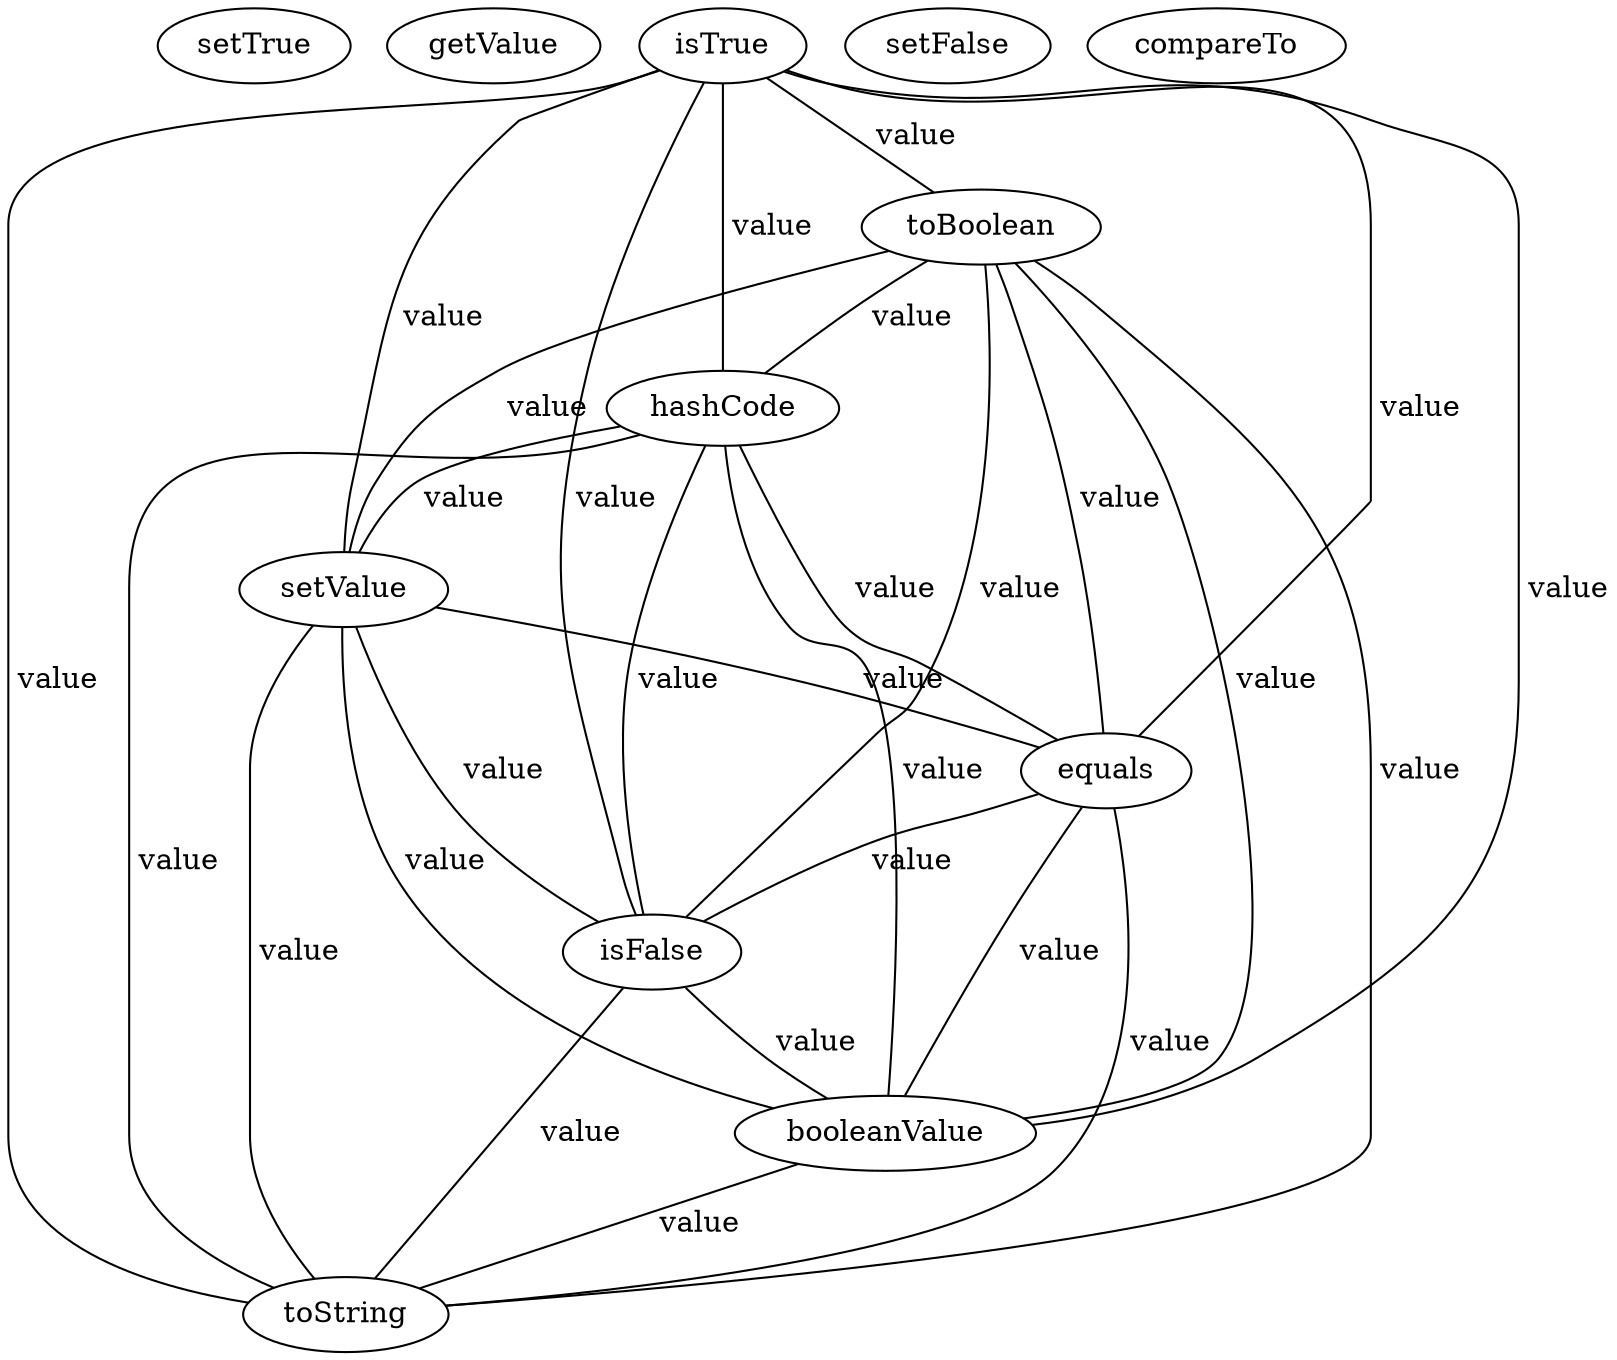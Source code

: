 digraph G {
setTrue;
getValue;
isTrue;
toBoolean;
hashCode;
setValue;
setFalse;
equals;
isFalse;
booleanValue;
toString;
compareTo;
isTrue -> toBoolean [label=" value", dir=none];
isTrue -> hashCode [label=" value", dir=none];
isTrue -> setValue [label=" value", dir=none];
isTrue -> equals [label=" value", dir=none];
isTrue -> isFalse [label=" value", dir=none];
isTrue -> booleanValue [label=" value", dir=none];
isTrue -> toString [label=" value", dir=none];
toBoolean -> hashCode [label=" value", dir=none];
toBoolean -> setValue [label=" value", dir=none];
toBoolean -> equals [label=" value", dir=none];
toBoolean -> isFalse [label=" value", dir=none];
toBoolean -> booleanValue [label=" value", dir=none];
toBoolean -> toString [label=" value", dir=none];
hashCode -> setValue [label=" value", dir=none];
hashCode -> equals [label=" value", dir=none];
hashCode -> isFalse [label=" value", dir=none];
hashCode -> booleanValue [label=" value", dir=none];
hashCode -> toString [label=" value", dir=none];
setValue -> equals [label=" value", dir=none];
setValue -> isFalse [label=" value", dir=none];
setValue -> booleanValue [label=" value", dir=none];
setValue -> toString [label=" value", dir=none];
equals -> isFalse [label=" value", dir=none];
equals -> booleanValue [label=" value", dir=none];
equals -> toString [label=" value", dir=none];
isFalse -> booleanValue [label=" value", dir=none];
isFalse -> toString [label=" value", dir=none];
booleanValue -> toString [label=" value", dir=none];
}